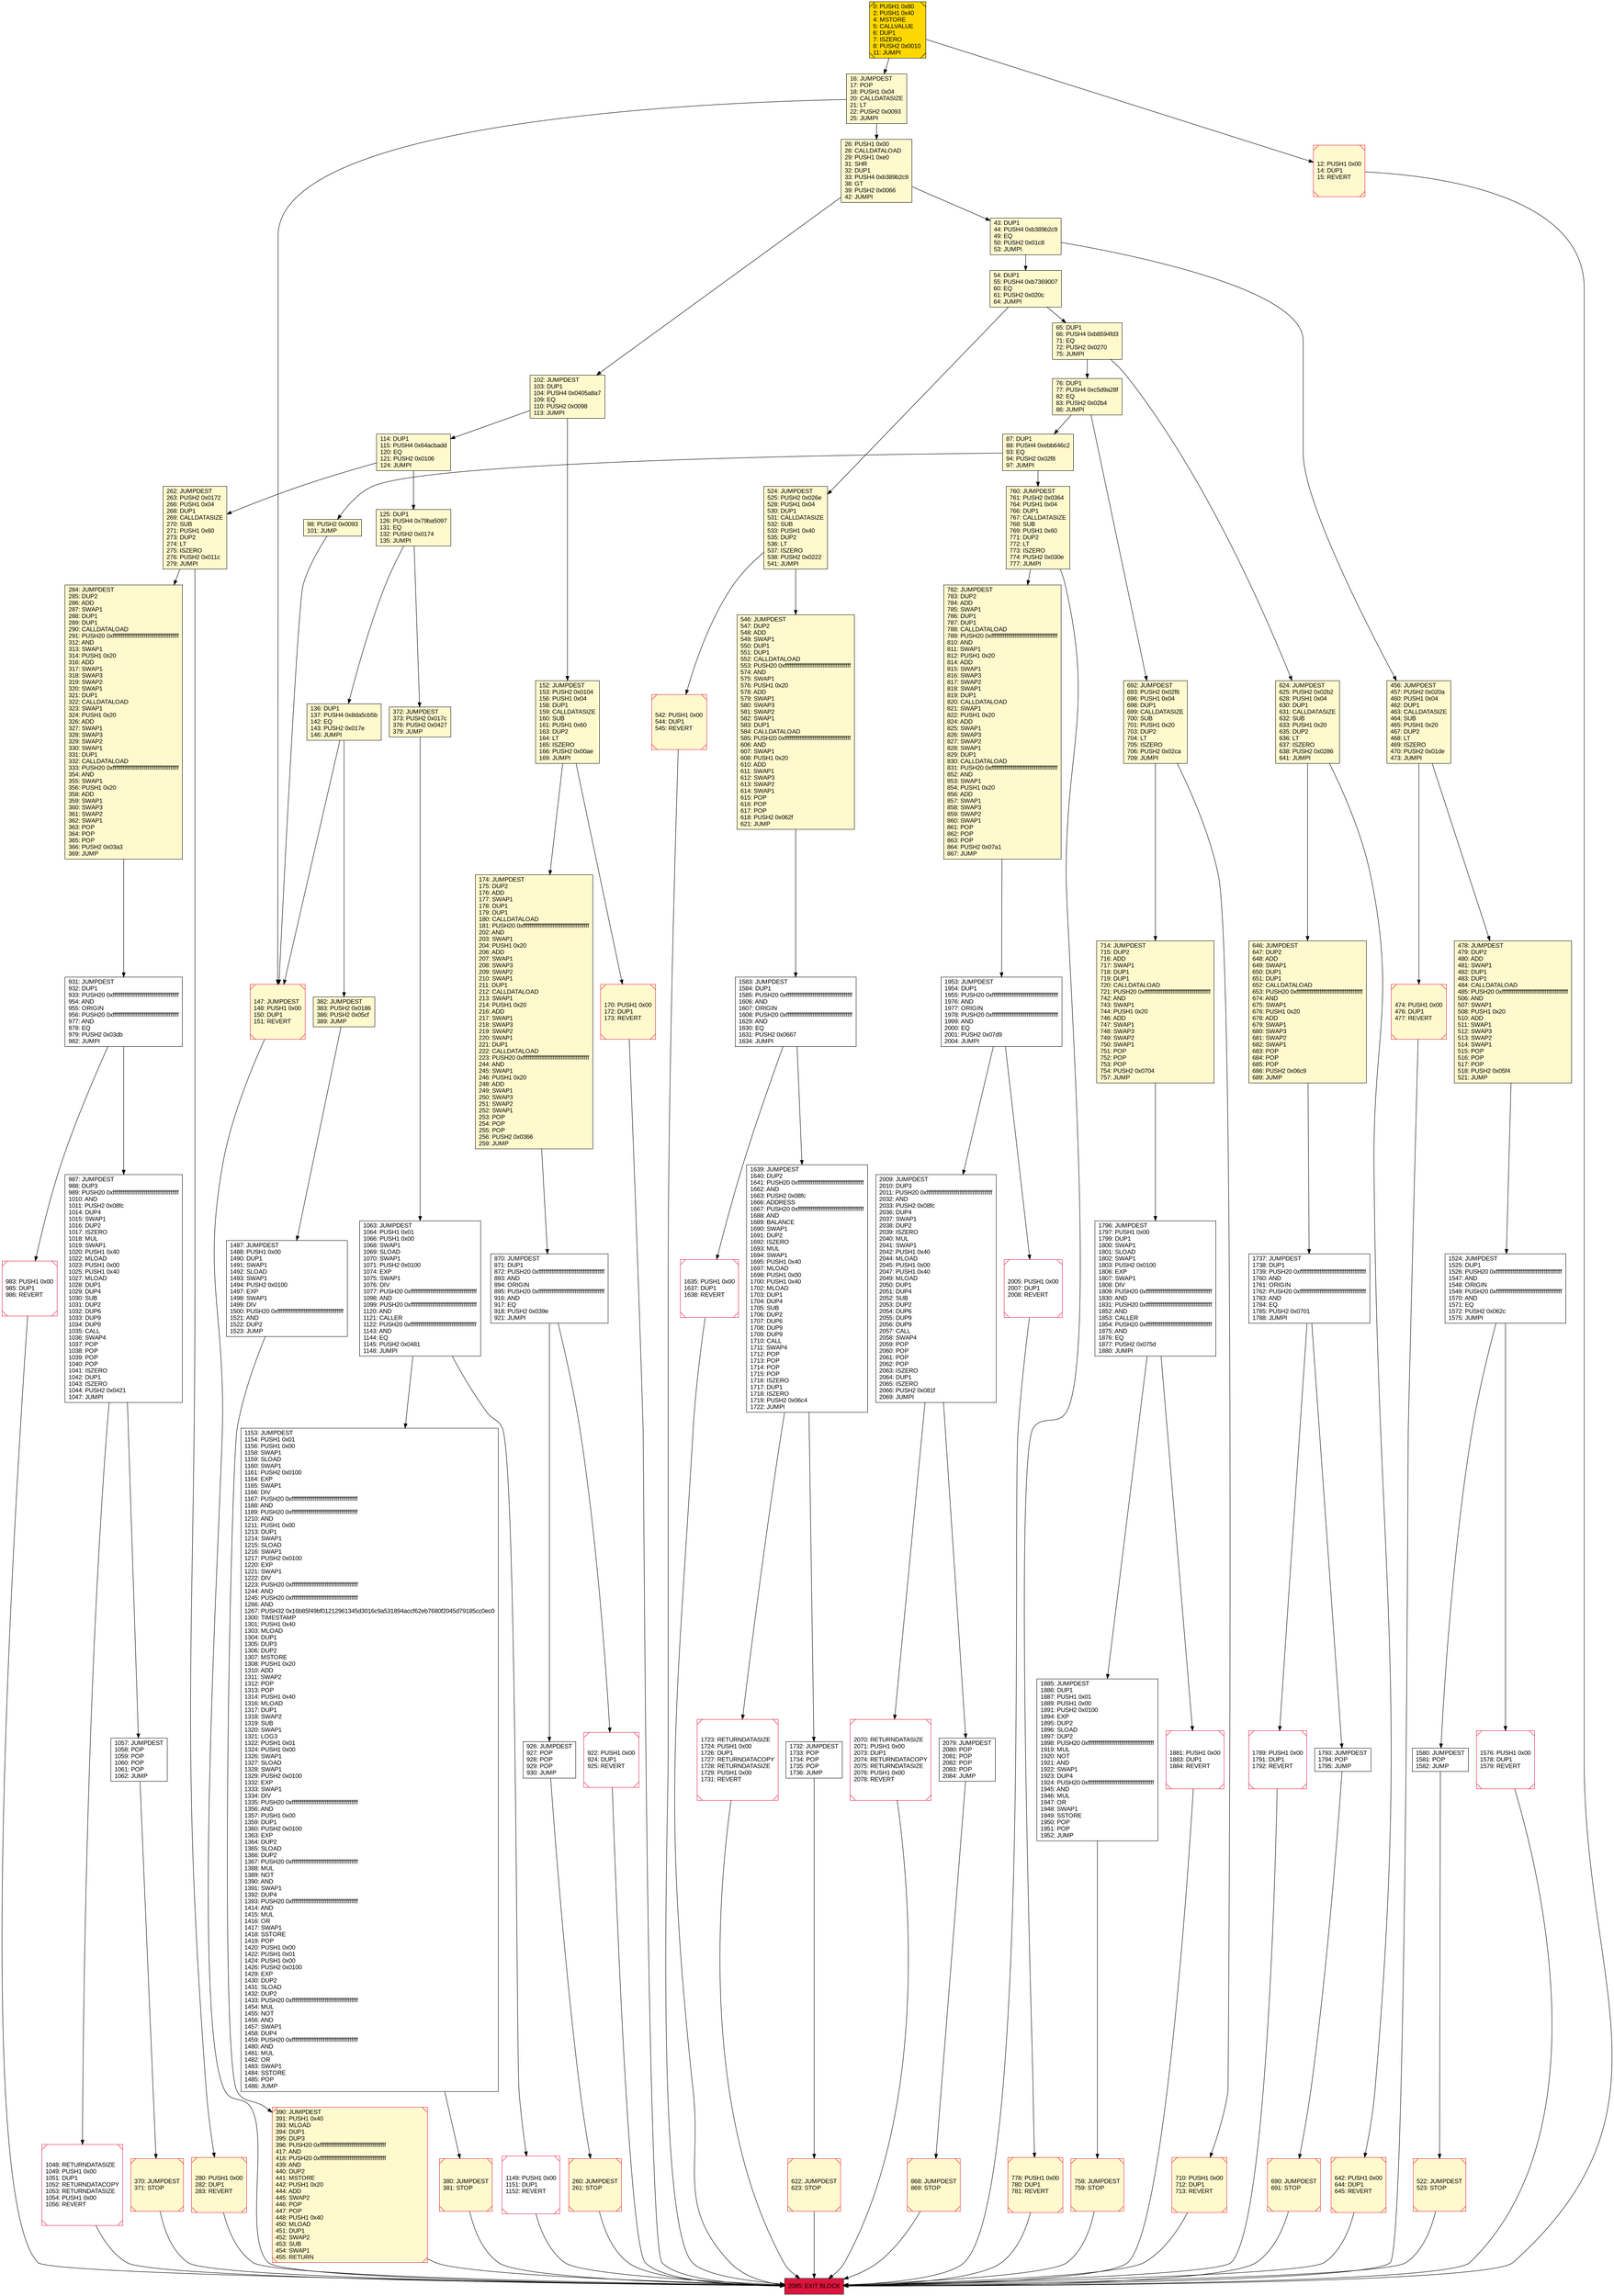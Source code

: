 digraph G {
bgcolor=transparent rankdir=UD;
node [shape=box style=filled color=black fillcolor=white fontname=arial fontcolor=black];
372 [label="372: JUMPDEST\l373: PUSH2 0x017c\l376: PUSH2 0x0427\l379: JUMP\l" fillcolor=lemonchiffon ];
382 [label="382: JUMPDEST\l383: PUSH2 0x0186\l386: PUSH2 0x05cf\l389: JUMP\l" fillcolor=lemonchiffon ];
1048 [label="1048: RETURNDATASIZE\l1049: PUSH1 0x00\l1051: DUP1\l1052: RETURNDATACOPY\l1053: RETURNDATASIZE\l1054: PUSH1 0x00\l1056: REVERT\l" shape=Msquare color=crimson ];
76 [label="76: DUP1\l77: PUSH4 0xc5d9a28f\l82: EQ\l83: PUSH2 0x02b4\l86: JUMPI\l" fillcolor=lemonchiffon ];
1639 [label="1639: JUMPDEST\l1640: DUP2\l1641: PUSH20 0xffffffffffffffffffffffffffffffffffffffff\l1662: AND\l1663: PUSH2 0x08fc\l1666: ADDRESS\l1667: PUSH20 0xffffffffffffffffffffffffffffffffffffffff\l1688: AND\l1689: BALANCE\l1690: SWAP1\l1691: DUP2\l1692: ISZERO\l1693: MUL\l1694: SWAP1\l1695: PUSH1 0x40\l1697: MLOAD\l1698: PUSH1 0x00\l1700: PUSH1 0x40\l1702: MLOAD\l1703: DUP1\l1704: DUP4\l1705: SUB\l1706: DUP2\l1707: DUP6\l1708: DUP9\l1709: DUP9\l1710: CALL\l1711: SWAP4\l1712: POP\l1713: POP\l1714: POP\l1715: POP\l1716: ISZERO\l1717: DUP1\l1718: ISZERO\l1719: PUSH2 0x06c4\l1722: JUMPI\l" ];
624 [label="624: JUMPDEST\l625: PUSH2 0x02b2\l628: PUSH1 0x04\l630: DUP1\l631: CALLDATASIZE\l632: SUB\l633: PUSH1 0x20\l635: DUP2\l636: LT\l637: ISZERO\l638: PUSH2 0x0286\l641: JUMPI\l" fillcolor=lemonchiffon ];
1576 [label="1576: PUSH1 0x00\l1578: DUP1\l1579: REVERT\l" shape=Msquare color=crimson ];
43 [label="43: DUP1\l44: PUSH4 0xb389b2c9\l49: EQ\l50: PUSH2 0x01c8\l53: JUMPI\l" fillcolor=lemonchiffon ];
170 [label="170: PUSH1 0x00\l172: DUP1\l173: REVERT\l" fillcolor=lemonchiffon shape=Msquare color=crimson ];
1580 [label="1580: JUMPDEST\l1581: POP\l1582: JUMP\l" ];
284 [label="284: JUMPDEST\l285: DUP2\l286: ADD\l287: SWAP1\l288: DUP1\l289: DUP1\l290: CALLDATALOAD\l291: PUSH20 0xffffffffffffffffffffffffffffffffffffffff\l312: AND\l313: SWAP1\l314: PUSH1 0x20\l316: ADD\l317: SWAP1\l318: SWAP3\l319: SWAP2\l320: SWAP1\l321: DUP1\l322: CALLDATALOAD\l323: SWAP1\l324: PUSH1 0x20\l326: ADD\l327: SWAP1\l328: SWAP3\l329: SWAP2\l330: SWAP1\l331: DUP1\l332: CALLDATALOAD\l333: PUSH20 0xffffffffffffffffffffffffffffffffffffffff\l354: AND\l355: SWAP1\l356: PUSH1 0x20\l358: ADD\l359: SWAP1\l360: SWAP3\l361: SWAP2\l362: SWAP1\l363: POP\l364: POP\l365: POP\l366: PUSH2 0x03a3\l369: JUMP\l" fillcolor=lemonchiffon ];
2070 [label="2070: RETURNDATASIZE\l2071: PUSH1 0x00\l2073: DUP1\l2074: RETURNDATACOPY\l2075: RETURNDATASIZE\l2076: PUSH1 0x00\l2078: REVERT\l" shape=Msquare color=crimson ];
260 [label="260: JUMPDEST\l261: STOP\l" fillcolor=lemonchiffon shape=Msquare color=crimson ];
147 [label="147: JUMPDEST\l148: PUSH1 0x00\l150: DUP1\l151: REVERT\l" fillcolor=lemonchiffon shape=Msquare color=crimson ];
87 [label="87: DUP1\l88: PUSH4 0xebb646c2\l93: EQ\l94: PUSH2 0x02f8\l97: JUMPI\l" fillcolor=lemonchiffon ];
0 [label="0: PUSH1 0x80\l2: PUSH1 0x40\l4: MSTORE\l5: CALLVALUE\l6: DUP1\l7: ISZERO\l8: PUSH2 0x0010\l11: JUMPI\l" fillcolor=lemonchiffon shape=Msquare fillcolor=gold ];
65 [label="65: DUP1\l66: PUSH4 0xb8594fd3\l71: EQ\l72: PUSH2 0x0270\l75: JUMPI\l" fillcolor=lemonchiffon ];
125 [label="125: DUP1\l126: PUSH4 0x79ba5097\l131: EQ\l132: PUSH2 0x0174\l135: JUMPI\l" fillcolor=lemonchiffon ];
522 [label="522: JUMPDEST\l523: STOP\l" fillcolor=lemonchiffon shape=Msquare color=crimson ];
1723 [label="1723: RETURNDATASIZE\l1724: PUSH1 0x00\l1726: DUP1\l1727: RETURNDATACOPY\l1728: RETURNDATASIZE\l1729: PUSH1 0x00\l1731: REVERT\l" shape=Msquare color=crimson ];
642 [label="642: PUSH1 0x00\l644: DUP1\l645: REVERT\l" fillcolor=lemonchiffon shape=Msquare color=crimson ];
782 [label="782: JUMPDEST\l783: DUP2\l784: ADD\l785: SWAP1\l786: DUP1\l787: DUP1\l788: CALLDATALOAD\l789: PUSH20 0xffffffffffffffffffffffffffffffffffffffff\l810: AND\l811: SWAP1\l812: PUSH1 0x20\l814: ADD\l815: SWAP1\l816: SWAP3\l817: SWAP2\l818: SWAP1\l819: DUP1\l820: CALLDATALOAD\l821: SWAP1\l822: PUSH1 0x20\l824: ADD\l825: SWAP1\l826: SWAP3\l827: SWAP2\l828: SWAP1\l829: DUP1\l830: CALLDATALOAD\l831: PUSH20 0xffffffffffffffffffffffffffffffffffffffff\l852: AND\l853: SWAP1\l854: PUSH1 0x20\l856: ADD\l857: SWAP1\l858: SWAP3\l859: SWAP2\l860: SWAP1\l861: POP\l862: POP\l863: POP\l864: PUSH2 0x07a1\l867: JUMP\l" fillcolor=lemonchiffon ];
2085 [label="2085: EXIT BLOCK\l" fillcolor=crimson ];
1732 [label="1732: JUMPDEST\l1733: POP\l1734: POP\l1735: POP\l1736: JUMP\l" ];
690 [label="690: JUMPDEST\l691: STOP\l" fillcolor=lemonchiffon shape=Msquare color=crimson ];
1793 [label="1793: JUMPDEST\l1794: POP\l1795: JUMP\l" ];
546 [label="546: JUMPDEST\l547: DUP2\l548: ADD\l549: SWAP1\l550: DUP1\l551: DUP1\l552: CALLDATALOAD\l553: PUSH20 0xffffffffffffffffffffffffffffffffffffffff\l574: AND\l575: SWAP1\l576: PUSH1 0x20\l578: ADD\l579: SWAP1\l580: SWAP3\l581: SWAP2\l582: SWAP1\l583: DUP1\l584: CALLDATALOAD\l585: PUSH20 0xffffffffffffffffffffffffffffffffffffffff\l606: AND\l607: SWAP1\l608: PUSH1 0x20\l610: ADD\l611: SWAP1\l612: SWAP3\l613: SWAP2\l614: SWAP1\l615: POP\l616: POP\l617: POP\l618: PUSH2 0x062f\l621: JUMP\l" fillcolor=lemonchiffon ];
54 [label="54: DUP1\l55: PUSH4 0xb7369007\l60: EQ\l61: PUSH2 0x020c\l64: JUMPI\l" fillcolor=lemonchiffon ];
778 [label="778: PUSH1 0x00\l780: DUP1\l781: REVERT\l" fillcolor=lemonchiffon shape=Msquare color=crimson ];
12 [label="12: PUSH1 0x00\l14: DUP1\l15: REVERT\l" fillcolor=lemonchiffon shape=Msquare color=crimson ];
262 [label="262: JUMPDEST\l263: PUSH2 0x0172\l266: PUSH1 0x04\l268: DUP1\l269: CALLDATASIZE\l270: SUB\l271: PUSH1 0x60\l273: DUP2\l274: LT\l275: ISZERO\l276: PUSH2 0x011c\l279: JUMPI\l" fillcolor=lemonchiffon ];
136 [label="136: DUP1\l137: PUSH4 0x8da5cb5b\l142: EQ\l143: PUSH2 0x017e\l146: JUMPI\l" fillcolor=lemonchiffon ];
1796 [label="1796: JUMPDEST\l1797: PUSH1 0x00\l1799: DUP1\l1800: SWAP1\l1801: SLOAD\l1802: SWAP1\l1803: PUSH2 0x0100\l1806: EXP\l1807: SWAP1\l1808: DIV\l1809: PUSH20 0xffffffffffffffffffffffffffffffffffffffff\l1830: AND\l1831: PUSH20 0xffffffffffffffffffffffffffffffffffffffff\l1852: AND\l1853: CALLER\l1854: PUSH20 0xffffffffffffffffffffffffffffffffffffffff\l1875: AND\l1876: EQ\l1877: PUSH2 0x075d\l1880: JUMPI\l" ];
524 [label="524: JUMPDEST\l525: PUSH2 0x026e\l528: PUSH1 0x04\l530: DUP1\l531: CALLDATASIZE\l532: SUB\l533: PUSH1 0x40\l535: DUP2\l536: LT\l537: ISZERO\l538: PUSH2 0x0222\l541: JUMPI\l" fillcolor=lemonchiffon ];
280 [label="280: PUSH1 0x00\l282: DUP1\l283: REVERT\l" fillcolor=lemonchiffon shape=Msquare color=crimson ];
1063 [label="1063: JUMPDEST\l1064: PUSH1 0x01\l1066: PUSH1 0x00\l1068: SWAP1\l1069: SLOAD\l1070: SWAP1\l1071: PUSH2 0x0100\l1074: EXP\l1075: SWAP1\l1076: DIV\l1077: PUSH20 0xffffffffffffffffffffffffffffffffffffffff\l1098: AND\l1099: PUSH20 0xffffffffffffffffffffffffffffffffffffffff\l1120: AND\l1121: CALLER\l1122: PUSH20 0xffffffffffffffffffffffffffffffffffffffff\l1143: AND\l1144: EQ\l1145: PUSH2 0x0481\l1148: JUMPI\l" ];
922 [label="922: PUSH1 0x00\l924: DUP1\l925: REVERT\l" shape=Msquare color=crimson ];
2009 [label="2009: JUMPDEST\l2010: DUP3\l2011: PUSH20 0xffffffffffffffffffffffffffffffffffffffff\l2032: AND\l2033: PUSH2 0x08fc\l2036: DUP4\l2037: SWAP1\l2038: DUP2\l2039: ISZERO\l2040: MUL\l2041: SWAP1\l2042: PUSH1 0x40\l2044: MLOAD\l2045: PUSH1 0x00\l2047: PUSH1 0x40\l2049: MLOAD\l2050: DUP1\l2051: DUP4\l2052: SUB\l2053: DUP2\l2054: DUP6\l2055: DUP9\l2056: DUP9\l2057: CALL\l2058: SWAP4\l2059: POP\l2060: POP\l2061: POP\l2062: POP\l2063: ISZERO\l2064: DUP1\l2065: ISZERO\l2066: PUSH2 0x081f\l2069: JUMPI\l" ];
174 [label="174: JUMPDEST\l175: DUP2\l176: ADD\l177: SWAP1\l178: DUP1\l179: DUP1\l180: CALLDATALOAD\l181: PUSH20 0xffffffffffffffffffffffffffffffffffffffff\l202: AND\l203: SWAP1\l204: PUSH1 0x20\l206: ADD\l207: SWAP1\l208: SWAP3\l209: SWAP2\l210: SWAP1\l211: DUP1\l212: CALLDATALOAD\l213: SWAP1\l214: PUSH1 0x20\l216: ADD\l217: SWAP1\l218: SWAP3\l219: SWAP2\l220: SWAP1\l221: DUP1\l222: CALLDATALOAD\l223: PUSH20 0xffffffffffffffffffffffffffffffffffffffff\l244: AND\l245: SWAP1\l246: PUSH1 0x20\l248: ADD\l249: SWAP1\l250: SWAP3\l251: SWAP2\l252: SWAP1\l253: POP\l254: POP\l255: POP\l256: PUSH2 0x0366\l259: JUMP\l" fillcolor=lemonchiffon ];
760 [label="760: JUMPDEST\l761: PUSH2 0x0364\l764: PUSH1 0x04\l766: DUP1\l767: CALLDATASIZE\l768: SUB\l769: PUSH1 0x60\l771: DUP2\l772: LT\l773: ISZERO\l774: PUSH2 0x030e\l777: JUMPI\l" fillcolor=lemonchiffon ];
542 [label="542: PUSH1 0x00\l544: DUP1\l545: REVERT\l" fillcolor=lemonchiffon shape=Msquare color=crimson ];
114 [label="114: DUP1\l115: PUSH4 0x64acbadd\l120: EQ\l121: PUSH2 0x0106\l124: JUMPI\l" fillcolor=lemonchiffon ];
1635 [label="1635: PUSH1 0x00\l1637: DUP1\l1638: REVERT\l" shape=Msquare color=crimson ];
1524 [label="1524: JUMPDEST\l1525: DUP1\l1526: PUSH20 0xffffffffffffffffffffffffffffffffffffffff\l1547: AND\l1548: ORIGIN\l1549: PUSH20 0xffffffffffffffffffffffffffffffffffffffff\l1570: AND\l1571: EQ\l1572: PUSH2 0x062c\l1575: JUMPI\l" ];
714 [label="714: JUMPDEST\l715: DUP2\l716: ADD\l717: SWAP1\l718: DUP1\l719: DUP1\l720: CALLDATALOAD\l721: PUSH20 0xffffffffffffffffffffffffffffffffffffffff\l742: AND\l743: SWAP1\l744: PUSH1 0x20\l746: ADD\l747: SWAP1\l748: SWAP3\l749: SWAP2\l750: SWAP1\l751: POP\l752: POP\l753: POP\l754: PUSH2 0x0704\l757: JUMP\l" fillcolor=lemonchiffon ];
26 [label="26: PUSH1 0x00\l28: CALLDATALOAD\l29: PUSH1 0xe0\l31: SHR\l32: DUP1\l33: PUSH4 0xb389b2c9\l38: GT\l39: PUSH2 0x0066\l42: JUMPI\l" fillcolor=lemonchiffon ];
2079 [label="2079: JUMPDEST\l2080: POP\l2081: POP\l2082: POP\l2083: POP\l2084: JUMP\l" ];
456 [label="456: JUMPDEST\l457: PUSH2 0x020a\l460: PUSH1 0x04\l462: DUP1\l463: CALLDATASIZE\l464: SUB\l465: PUSH1 0x20\l467: DUP2\l468: LT\l469: ISZERO\l470: PUSH2 0x01de\l473: JUMPI\l" fillcolor=lemonchiffon ];
390 [label="390: JUMPDEST\l391: PUSH1 0x40\l393: MLOAD\l394: DUP1\l395: DUP3\l396: PUSH20 0xffffffffffffffffffffffffffffffffffffffff\l417: AND\l418: PUSH20 0xffffffffffffffffffffffffffffffffffffffff\l439: AND\l440: DUP2\l441: MSTORE\l442: PUSH1 0x20\l444: ADD\l445: SWAP2\l446: POP\l447: POP\l448: PUSH1 0x40\l450: MLOAD\l451: DUP1\l452: SWAP2\l453: SUB\l454: SWAP1\l455: RETURN\l" fillcolor=lemonchiffon shape=Msquare color=crimson ];
870 [label="870: JUMPDEST\l871: DUP1\l872: PUSH20 0xffffffffffffffffffffffffffffffffffffffff\l893: AND\l894: ORIGIN\l895: PUSH20 0xffffffffffffffffffffffffffffffffffffffff\l916: AND\l917: EQ\l918: PUSH2 0x039e\l921: JUMPI\l" ];
692 [label="692: JUMPDEST\l693: PUSH2 0x02f6\l696: PUSH1 0x04\l698: DUP1\l699: CALLDATASIZE\l700: SUB\l701: PUSH1 0x20\l703: DUP2\l704: LT\l705: ISZERO\l706: PUSH2 0x02ca\l709: JUMPI\l" fillcolor=lemonchiffon ];
1885 [label="1885: JUMPDEST\l1886: DUP1\l1887: PUSH1 0x01\l1889: PUSH1 0x00\l1891: PUSH2 0x0100\l1894: EXP\l1895: DUP2\l1896: SLOAD\l1897: DUP2\l1898: PUSH20 0xffffffffffffffffffffffffffffffffffffffff\l1919: MUL\l1920: NOT\l1921: AND\l1922: SWAP1\l1923: DUP4\l1924: PUSH20 0xffffffffffffffffffffffffffffffffffffffff\l1945: AND\l1946: MUL\l1947: OR\l1948: SWAP1\l1949: SSTORE\l1950: POP\l1951: POP\l1952: JUMP\l" ];
1149 [label="1149: PUSH1 0x00\l1151: DUP1\l1152: REVERT\l" shape=Msquare color=crimson ];
1789 [label="1789: PUSH1 0x00\l1791: DUP1\l1792: REVERT\l" shape=Msquare color=crimson ];
931 [label="931: JUMPDEST\l932: DUP1\l933: PUSH20 0xffffffffffffffffffffffffffffffffffffffff\l954: AND\l955: ORIGIN\l956: PUSH20 0xffffffffffffffffffffffffffffffffffffffff\l977: AND\l978: EQ\l979: PUSH2 0x03db\l982: JUMPI\l" ];
1737 [label="1737: JUMPDEST\l1738: DUP1\l1739: PUSH20 0xffffffffffffffffffffffffffffffffffffffff\l1760: AND\l1761: ORIGIN\l1762: PUSH20 0xffffffffffffffffffffffffffffffffffffffff\l1783: AND\l1784: EQ\l1785: PUSH2 0x0701\l1788: JUMPI\l" ];
987 [label="987: JUMPDEST\l988: DUP3\l989: PUSH20 0xffffffffffffffffffffffffffffffffffffffff\l1010: AND\l1011: PUSH2 0x08fc\l1014: DUP4\l1015: SWAP1\l1016: DUP2\l1017: ISZERO\l1018: MUL\l1019: SWAP1\l1020: PUSH1 0x40\l1022: MLOAD\l1023: PUSH1 0x00\l1025: PUSH1 0x40\l1027: MLOAD\l1028: DUP1\l1029: DUP4\l1030: SUB\l1031: DUP2\l1032: DUP6\l1033: DUP9\l1034: DUP9\l1035: CALL\l1036: SWAP4\l1037: POP\l1038: POP\l1039: POP\l1040: POP\l1041: ISZERO\l1042: DUP1\l1043: ISZERO\l1044: PUSH2 0x0421\l1047: JUMPI\l" ];
758 [label="758: JUMPDEST\l759: STOP\l" fillcolor=lemonchiffon shape=Msquare color=crimson ];
370 [label="370: JUMPDEST\l371: STOP\l" fillcolor=lemonchiffon shape=Msquare color=crimson ];
710 [label="710: PUSH1 0x00\l712: DUP1\l713: REVERT\l" fillcolor=lemonchiffon shape=Msquare color=crimson ];
380 [label="380: JUMPDEST\l381: STOP\l" fillcolor=lemonchiffon shape=Msquare color=crimson ];
478 [label="478: JUMPDEST\l479: DUP2\l480: ADD\l481: SWAP1\l482: DUP1\l483: DUP1\l484: CALLDATALOAD\l485: PUSH20 0xffffffffffffffffffffffffffffffffffffffff\l506: AND\l507: SWAP1\l508: PUSH1 0x20\l510: ADD\l511: SWAP1\l512: SWAP3\l513: SWAP2\l514: SWAP1\l515: POP\l516: POP\l517: POP\l518: PUSH2 0x05f4\l521: JUMP\l" fillcolor=lemonchiffon ];
1153 [label="1153: JUMPDEST\l1154: PUSH1 0x01\l1156: PUSH1 0x00\l1158: SWAP1\l1159: SLOAD\l1160: SWAP1\l1161: PUSH2 0x0100\l1164: EXP\l1165: SWAP1\l1166: DIV\l1167: PUSH20 0xffffffffffffffffffffffffffffffffffffffff\l1188: AND\l1189: PUSH20 0xffffffffffffffffffffffffffffffffffffffff\l1210: AND\l1211: PUSH1 0x00\l1213: DUP1\l1214: SWAP1\l1215: SLOAD\l1216: SWAP1\l1217: PUSH2 0x0100\l1220: EXP\l1221: SWAP1\l1222: DIV\l1223: PUSH20 0xffffffffffffffffffffffffffffffffffffffff\l1244: AND\l1245: PUSH20 0xffffffffffffffffffffffffffffffffffffffff\l1266: AND\l1267: PUSH32 0x16b85f49bf01212961345d3016c9a531894accf62eb7680f2045d79185cc0ec0\l1300: TIMESTAMP\l1301: PUSH1 0x40\l1303: MLOAD\l1304: DUP1\l1305: DUP3\l1306: DUP2\l1307: MSTORE\l1308: PUSH1 0x20\l1310: ADD\l1311: SWAP2\l1312: POP\l1313: POP\l1314: PUSH1 0x40\l1316: MLOAD\l1317: DUP1\l1318: SWAP2\l1319: SUB\l1320: SWAP1\l1321: LOG3\l1322: PUSH1 0x01\l1324: PUSH1 0x00\l1326: SWAP1\l1327: SLOAD\l1328: SWAP1\l1329: PUSH2 0x0100\l1332: EXP\l1333: SWAP1\l1334: DIV\l1335: PUSH20 0xffffffffffffffffffffffffffffffffffffffff\l1356: AND\l1357: PUSH1 0x00\l1359: DUP1\l1360: PUSH2 0x0100\l1363: EXP\l1364: DUP2\l1365: SLOAD\l1366: DUP2\l1367: PUSH20 0xffffffffffffffffffffffffffffffffffffffff\l1388: MUL\l1389: NOT\l1390: AND\l1391: SWAP1\l1392: DUP4\l1393: PUSH20 0xffffffffffffffffffffffffffffffffffffffff\l1414: AND\l1415: MUL\l1416: OR\l1417: SWAP1\l1418: SSTORE\l1419: POP\l1420: PUSH1 0x00\l1422: PUSH1 0x01\l1424: PUSH1 0x00\l1426: PUSH2 0x0100\l1429: EXP\l1430: DUP2\l1431: SLOAD\l1432: DUP2\l1433: PUSH20 0xffffffffffffffffffffffffffffffffffffffff\l1454: MUL\l1455: NOT\l1456: AND\l1457: SWAP1\l1458: DUP4\l1459: PUSH20 0xffffffffffffffffffffffffffffffffffffffff\l1480: AND\l1481: MUL\l1482: OR\l1483: SWAP1\l1484: SSTORE\l1485: POP\l1486: JUMP\l" ];
98 [label="98: PUSH2 0x0093\l101: JUMP\l" fillcolor=lemonchiffon ];
1583 [label="1583: JUMPDEST\l1584: DUP1\l1585: PUSH20 0xffffffffffffffffffffffffffffffffffffffff\l1606: AND\l1607: ORIGIN\l1608: PUSH20 0xffffffffffffffffffffffffffffffffffffffff\l1629: AND\l1630: EQ\l1631: PUSH2 0x0667\l1634: JUMPI\l" ];
646 [label="646: JUMPDEST\l647: DUP2\l648: ADD\l649: SWAP1\l650: DUP1\l651: DUP1\l652: CALLDATALOAD\l653: PUSH20 0xffffffffffffffffffffffffffffffffffffffff\l674: AND\l675: SWAP1\l676: PUSH1 0x20\l678: ADD\l679: SWAP1\l680: SWAP3\l681: SWAP2\l682: SWAP1\l683: POP\l684: POP\l685: POP\l686: PUSH2 0x06c9\l689: JUMP\l" fillcolor=lemonchiffon ];
16 [label="16: JUMPDEST\l17: POP\l18: PUSH1 0x04\l20: CALLDATASIZE\l21: LT\l22: PUSH2 0x0093\l25: JUMPI\l" fillcolor=lemonchiffon ];
1057 [label="1057: JUMPDEST\l1058: POP\l1059: POP\l1060: POP\l1061: POP\l1062: JUMP\l" ];
868 [label="868: JUMPDEST\l869: STOP\l" fillcolor=lemonchiffon shape=Msquare color=crimson ];
1953 [label="1953: JUMPDEST\l1954: DUP1\l1955: PUSH20 0xffffffffffffffffffffffffffffffffffffffff\l1976: AND\l1977: ORIGIN\l1978: PUSH20 0xffffffffffffffffffffffffffffffffffffffff\l1999: AND\l2000: EQ\l2001: PUSH2 0x07d9\l2004: JUMPI\l" ];
2005 [label="2005: PUSH1 0x00\l2007: DUP1\l2008: REVERT\l" shape=Msquare color=crimson ];
102 [label="102: JUMPDEST\l103: DUP1\l104: PUSH4 0x0405a8a7\l109: EQ\l110: PUSH2 0x0098\l113: JUMPI\l" fillcolor=lemonchiffon ];
983 [label="983: PUSH1 0x00\l985: DUP1\l986: REVERT\l" shape=Msquare color=crimson ];
152 [label="152: JUMPDEST\l153: PUSH2 0x0104\l156: PUSH1 0x04\l158: DUP1\l159: CALLDATASIZE\l160: SUB\l161: PUSH1 0x60\l163: DUP2\l164: LT\l165: ISZERO\l166: PUSH2 0x00ae\l169: JUMPI\l" fillcolor=lemonchiffon ];
1881 [label="1881: PUSH1 0x00\l1883: DUP1\l1884: REVERT\l" shape=Msquare color=crimson ];
1487 [label="1487: JUMPDEST\l1488: PUSH1 0x00\l1490: DUP1\l1491: SWAP1\l1492: SLOAD\l1493: SWAP1\l1494: PUSH2 0x0100\l1497: EXP\l1498: SWAP1\l1499: DIV\l1500: PUSH20 0xffffffffffffffffffffffffffffffffffffffff\l1521: AND\l1522: DUP2\l1523: JUMP\l" ];
622 [label="622: JUMPDEST\l623: STOP\l" fillcolor=lemonchiffon shape=Msquare color=crimson ];
474 [label="474: PUSH1 0x00\l476: DUP1\l477: REVERT\l" fillcolor=lemonchiffon shape=Msquare color=crimson ];
926 [label="926: JUMPDEST\l927: POP\l928: POP\l929: POP\l930: JUMP\l" ];
1793 -> 690;
931 -> 987;
690 -> 2085;
642 -> 2085;
524 -> 542;
76 -> 87;
524 -> 546;
922 -> 2085;
125 -> 372;
692 -> 714;
262 -> 284;
1639 -> 1732;
16 -> 26;
87 -> 760;
1048 -> 2085;
2070 -> 2085;
624 -> 642;
931 -> 983;
478 -> 1524;
1487 -> 390;
170 -> 2085;
1583 -> 1635;
125 -> 136;
987 -> 1057;
136 -> 147;
26 -> 102;
456 -> 478;
710 -> 2085;
546 -> 1583;
758 -> 2085;
1953 -> 2009;
1524 -> 1576;
284 -> 931;
2005 -> 2085;
983 -> 2085;
1063 -> 1153;
782 -> 1953;
987 -> 1048;
43 -> 456;
474 -> 2085;
114 -> 125;
624 -> 646;
0 -> 16;
1789 -> 2085;
98 -> 147;
1153 -> 380;
1737 -> 1789;
1723 -> 2085;
1953 -> 2005;
12 -> 2085;
1057 -> 370;
102 -> 152;
778 -> 2085;
65 -> 624;
262 -> 280;
760 -> 778;
1580 -> 522;
542 -> 2085;
760 -> 782;
280 -> 2085;
54 -> 524;
65 -> 76;
43 -> 54;
2079 -> 868;
1639 -> 1723;
870 -> 926;
1576 -> 2085;
136 -> 382;
456 -> 474;
692 -> 710;
54 -> 65;
646 -> 1737;
147 -> 2085;
0 -> 12;
260 -> 2085;
2009 -> 2070;
102 -> 114;
1885 -> 758;
372 -> 1063;
522 -> 2085;
26 -> 43;
370 -> 2085;
152 -> 174;
380 -> 2085;
1796 -> 1881;
1524 -> 1580;
76 -> 692;
868 -> 2085;
1881 -> 2085;
622 -> 2085;
1732 -> 622;
1063 -> 1149;
1635 -> 2085;
174 -> 870;
2009 -> 2079;
1583 -> 1639;
114 -> 262;
870 -> 922;
1796 -> 1885;
926 -> 260;
390 -> 2085;
152 -> 170;
87 -> 98;
16 -> 147;
1737 -> 1793;
1149 -> 2085;
382 -> 1487;
714 -> 1796;
}